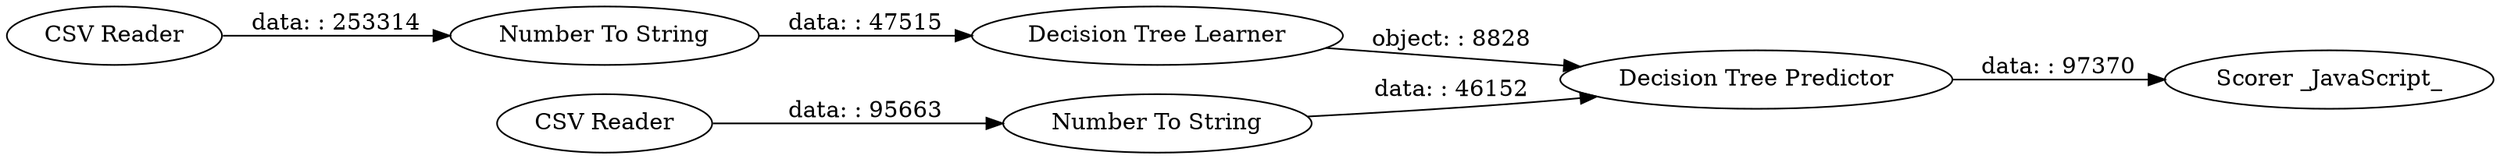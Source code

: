 digraph {
	"3334670664712692396_1" [label="CSV Reader"]
	"3334670664712692396_6" [label="Number To String"]
	"3334670664712692396_3" [label="Decision Tree Learner"]
	"3334670664712692396_5" [label="CSV Reader"]
	"3334670664712692396_4" [label="Decision Tree Predictor"]
	"3334670664712692396_2" [label="Number To String"]
	"3334670664712692396_7" [label="Scorer _JavaScript_"]
	"3334670664712692396_2" -> "3334670664712692396_3" [label="data: : 47515"]
	"3334670664712692396_6" -> "3334670664712692396_4" [label="data: : 46152"]
	"3334670664712692396_5" -> "3334670664712692396_6" [label="data: : 95663"]
	"3334670664712692396_4" -> "3334670664712692396_7" [label="data: : 97370"]
	"3334670664712692396_1" -> "3334670664712692396_2" [label="data: : 253314"]
	"3334670664712692396_3" -> "3334670664712692396_4" [label="object: : 8828"]
	rankdir=LR
}
